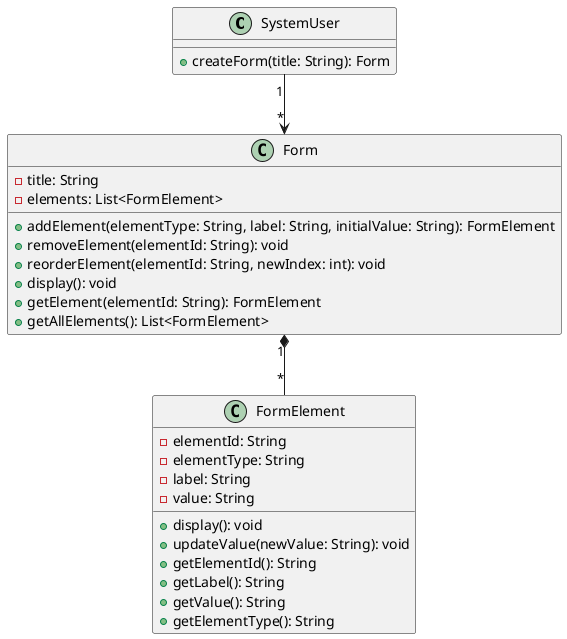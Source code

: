 @startuml

class SystemUser {
    + createForm(title: String): Form
}

class Form {
    - title: String
    - elements: List<FormElement>
    + addElement(elementType: String, label: String, initialValue: String): FormElement
    + removeElement(elementId: String): void
    + reorderElement(elementId: String, newIndex: int): void
    + display(): void
    + getElement(elementId: String): FormElement
    + getAllElements(): List<FormElement>
}

class FormElement {
    - elementId: String
    - elementType: String
    - label: String
    - value: String
    + display(): void
    + updateValue(newValue: String): void
    + getElementId(): String
    + getLabel(): String
    + getValue(): String
    + getElementType(): String
}

SystemUser "1" --> "*" Form
Form "1" *-- "*" FormElement

@enduml